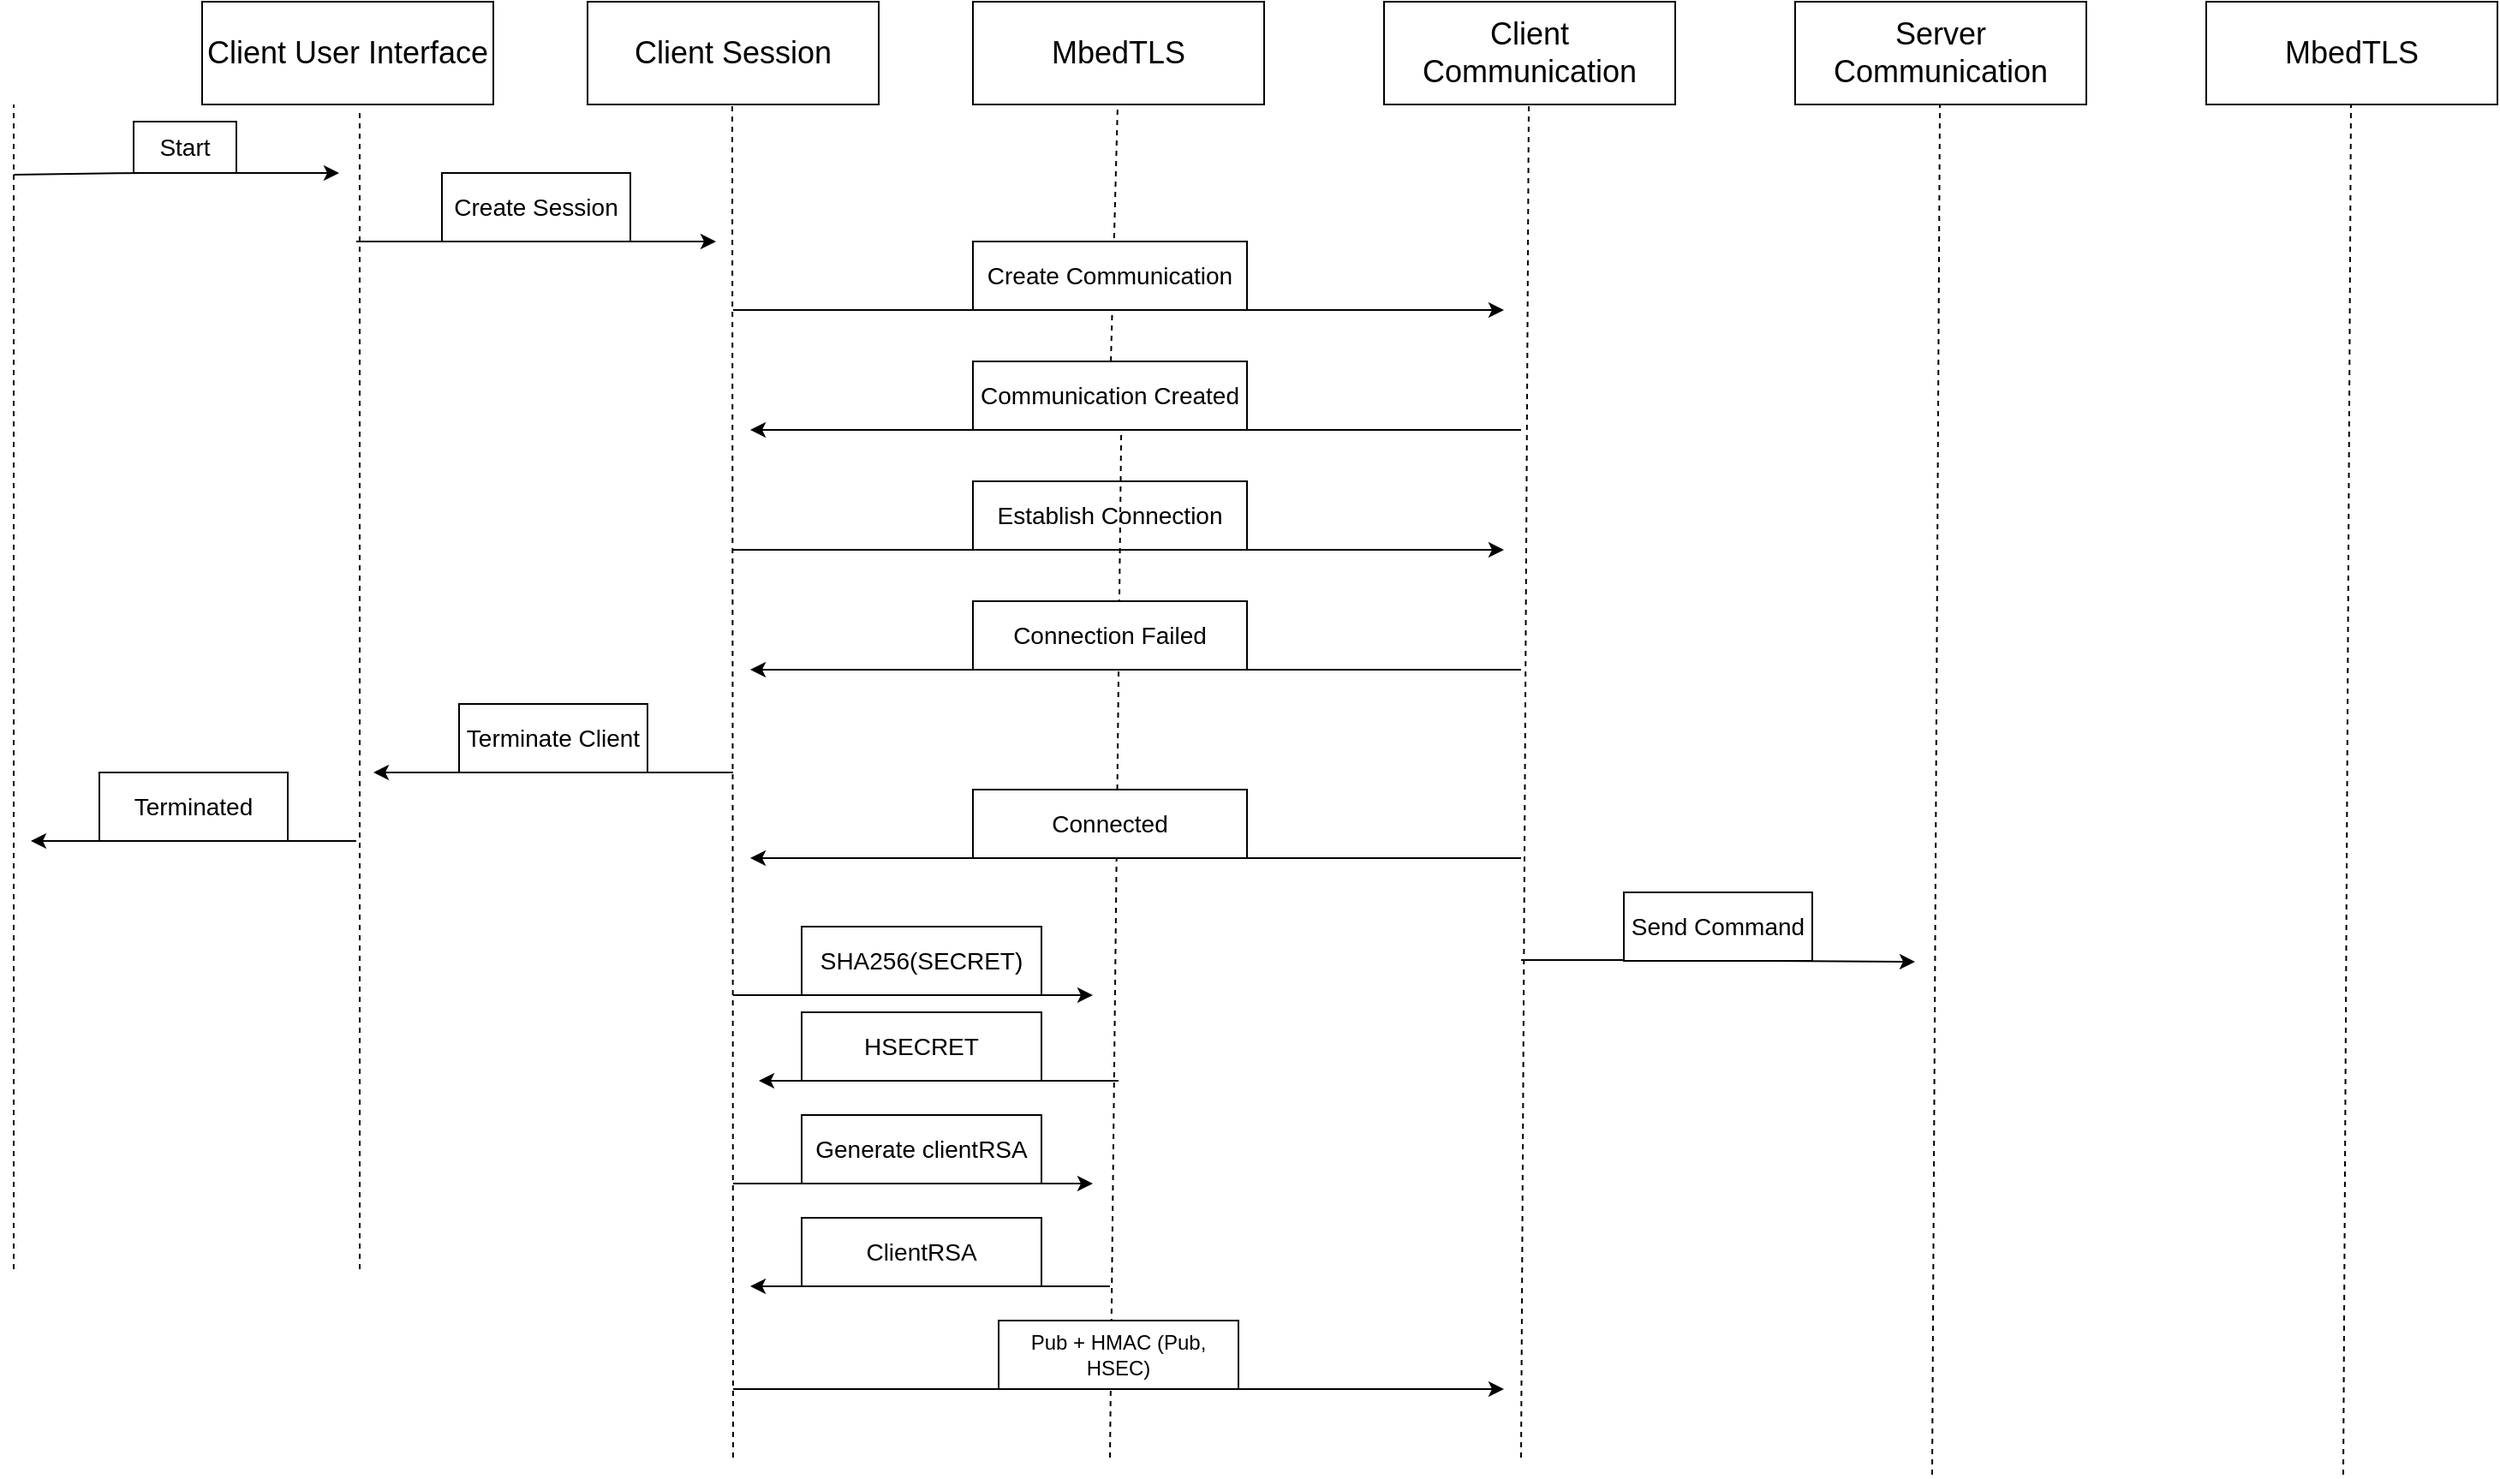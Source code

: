 <mxfile>
    <diagram id="zOqos-txQXJ23ppPBPeZ" name="Page-1">
        <mxGraphModel dx="3143" dy="1131" grid="1" gridSize="10" guides="1" tooltips="1" connect="1" arrows="1" fold="1" page="1" pageScale="1" pageWidth="850" pageHeight="1100" math="0" shadow="0">
            <root>
                <mxCell id="0"/>
                <mxCell id="1" parent="0"/>
                <mxCell id="19" style="edgeStyle=none;html=1;fontSize=14;" parent="1" edge="1">
                    <mxGeometry relative="1" as="geometry">
                        <mxPoint x="-760" y="121" as="sourcePoint"/>
                        <mxPoint x="-570" y="120" as="targetPoint"/>
                        <Array as="points">
                            <mxPoint x="-690" y="120"/>
                        </Array>
                    </mxGeometry>
                </mxCell>
                <mxCell id="28" value="&lt;font style=&quot;font-size: 18px;&quot;&gt;Client User Interface&lt;/font&gt;" style="whiteSpace=wrap;html=1;" parent="1" vertex="1">
                    <mxGeometry x="-650" y="20" width="170" height="60" as="geometry"/>
                </mxCell>
                <mxCell id="63" value="&lt;font style=&quot;font-size: 14px;&quot;&gt;Start&lt;/font&gt;" style="whiteSpace=wrap;html=1;" parent="1" vertex="1">
                    <mxGeometry x="-690" y="90" width="60" height="30" as="geometry"/>
                </mxCell>
                <mxCell id="65" value="&lt;font style=&quot;font-size: 18px;&quot;&gt;Client Session&lt;/font&gt;" style="whiteSpace=wrap;html=1;" parent="1" vertex="1">
                    <mxGeometry x="-425" y="20" width="170" height="60" as="geometry"/>
                </mxCell>
                <mxCell id="66" value="&lt;span style=&quot;font-size: 18px;&quot;&gt;MbedTLS&lt;/span&gt;" style="whiteSpace=wrap;html=1;" parent="1" vertex="1">
                    <mxGeometry x="-200" y="20" width="170" height="60" as="geometry"/>
                </mxCell>
                <mxCell id="67" value="&lt;span style=&quot;font-size: 18px;&quot;&gt;Client Communication&lt;/span&gt;" style="whiteSpace=wrap;html=1;" parent="1" vertex="1">
                    <mxGeometry x="40" y="20" width="170" height="60" as="geometry"/>
                </mxCell>
                <mxCell id="68" value="&lt;span style=&quot;font-size: 18px;&quot;&gt;Server Communication&lt;/span&gt;" style="whiteSpace=wrap;html=1;" parent="1" vertex="1">
                    <mxGeometry x="280" y="20" width="170" height="60" as="geometry"/>
                </mxCell>
                <mxCell id="69" value="&lt;span style=&quot;font-size: 18px;&quot;&gt;MbedTLS&lt;/span&gt;" style="whiteSpace=wrap;html=1;" parent="1" vertex="1">
                    <mxGeometry x="520" y="20" width="170" height="60" as="geometry"/>
                </mxCell>
                <mxCell id="70" value="&lt;font style=&quot;font-size: 14px;&quot;&gt;Create Session&lt;/font&gt;" style="whiteSpace=wrap;html=1;" parent="1" vertex="1">
                    <mxGeometry x="-510" y="120" width="110" height="40" as="geometry"/>
                </mxCell>
                <mxCell id="71" style="edgeStyle=none;html=1;exitX=1;exitY=0.5;exitDx=0;exitDy=0;fontSize=14;" parent="1" edge="1">
                    <mxGeometry relative="1" as="geometry">
                        <mxPoint x="-560" y="160" as="sourcePoint"/>
                        <mxPoint x="-350" y="160" as="targetPoint"/>
                        <Array as="points">
                            <mxPoint x="-510" y="160"/>
                        </Array>
                    </mxGeometry>
                </mxCell>
                <mxCell id="74" value="" style="endArrow=none;dashed=1;html=1;rounded=1;fontSize=14;targetPerimeterSpacing=0;entryX=0.541;entryY=1.033;entryDx=0;entryDy=0;entryPerimeter=0;" parent="1" target="28" edge="1">
                    <mxGeometry width="50" height="50" relative="1" as="geometry">
                        <mxPoint x="-558" y="760" as="sourcePoint"/>
                        <mxPoint x="-560" y="150" as="targetPoint"/>
                    </mxGeometry>
                </mxCell>
                <mxCell id="75" value="" style="endArrow=none;dashed=1;html=1;rounded=1;fontSize=14;targetPerimeterSpacing=0;entryX=0.541;entryY=1.033;entryDx=0;entryDy=0;entryPerimeter=0;" parent="1" edge="1">
                    <mxGeometry width="50" height="50" relative="1" as="geometry">
                        <mxPoint x="-340" y="870" as="sourcePoint"/>
                        <mxPoint x="-340.5" y="80.0" as="targetPoint"/>
                    </mxGeometry>
                </mxCell>
                <mxCell id="76" value="" style="endArrow=none;dashed=1;html=1;rounded=1;fontSize=14;targetPerimeterSpacing=0;entryX=0.541;entryY=1.033;entryDx=0;entryDy=0;entryPerimeter=0;startArrow=none;" parent="1" source="87" edge="1">
                    <mxGeometry width="50" height="50" relative="1" as="geometry">
                        <mxPoint x="-120" y="870" as="sourcePoint"/>
                        <mxPoint x="-115.5" y="80.0" as="targetPoint"/>
                    </mxGeometry>
                </mxCell>
                <mxCell id="77" value="" style="endArrow=none;dashed=1;html=1;rounded=1;fontSize=14;targetPerimeterSpacing=0;entryX=0.541;entryY=1.033;entryDx=0;entryDy=0;entryPerimeter=0;startArrow=none;" parent="1" edge="1">
                    <mxGeometry width="50" height="50" relative="1" as="geometry">
                        <mxPoint x="120" y="870" as="sourcePoint"/>
                        <mxPoint x="124.5" y="80" as="targetPoint"/>
                    </mxGeometry>
                </mxCell>
                <mxCell id="78" value="" style="endArrow=none;dashed=1;html=1;rounded=1;fontSize=14;targetPerimeterSpacing=0;entryX=0.541;entryY=1.033;entryDx=0;entryDy=0;entryPerimeter=0;" parent="1" edge="1">
                    <mxGeometry width="50" height="50" relative="1" as="geometry">
                        <mxPoint x="360" y="880" as="sourcePoint"/>
                        <mxPoint x="364.5" y="80" as="targetPoint"/>
                    </mxGeometry>
                </mxCell>
                <mxCell id="79" value="" style="endArrow=none;dashed=1;html=1;rounded=1;fontSize=14;targetPerimeterSpacing=0;entryX=0.541;entryY=1.033;entryDx=0;entryDy=0;entryPerimeter=0;" parent="1" edge="1">
                    <mxGeometry width="50" height="50" relative="1" as="geometry">
                        <mxPoint x="600" y="880" as="sourcePoint"/>
                        <mxPoint x="604.5" y="80" as="targetPoint"/>
                    </mxGeometry>
                </mxCell>
                <mxCell id="80" style="edgeStyle=none;html=1;exitX=1;exitY=0.5;exitDx=0;exitDy=0;fontSize=14;" parent="1" edge="1">
                    <mxGeometry relative="1" as="geometry">
                        <mxPoint x="-340" y="470" as="sourcePoint"/>
                        <mxPoint x="-550" y="470" as="targetPoint"/>
                        <Array as="points">
                            <mxPoint x="-460" y="470"/>
                        </Array>
                    </mxGeometry>
                </mxCell>
                <mxCell id="81" value="&lt;font style=&quot;font-size: 14px;&quot;&gt;Terminate Client&lt;/font&gt;" style="whiteSpace=wrap;html=1;" parent="1" vertex="1">
                    <mxGeometry x="-500" y="430" width="110" height="40" as="geometry"/>
                </mxCell>
                <mxCell id="82" value="" style="endArrow=none;dashed=1;html=1;rounded=1;fontSize=14;targetPerimeterSpacing=0;entryX=0.541;entryY=1.033;entryDx=0;entryDy=0;entryPerimeter=0;" parent="1" edge="1">
                    <mxGeometry width="50" height="50" relative="1" as="geometry">
                        <mxPoint x="-760" y="760" as="sourcePoint"/>
                        <mxPoint x="-760.0" y="80.0" as="targetPoint"/>
                        <Array as="points">
                            <mxPoint x="-760" y="360"/>
                        </Array>
                    </mxGeometry>
                </mxCell>
                <mxCell id="83" style="edgeStyle=none;html=1;exitX=1;exitY=0.5;exitDx=0;exitDy=0;fontSize=14;" parent="1" edge="1">
                    <mxGeometry relative="1" as="geometry">
                        <mxPoint x="-560" y="510" as="sourcePoint"/>
                        <mxPoint x="-750" y="510" as="targetPoint"/>
                        <Array as="points"/>
                    </mxGeometry>
                </mxCell>
                <mxCell id="84" value="&lt;font style=&quot;font-size: 14px;&quot;&gt;Terminated&lt;/font&gt;" style="whiteSpace=wrap;html=1;" parent="1" vertex="1">
                    <mxGeometry x="-710" y="470" width="110" height="40" as="geometry"/>
                </mxCell>
                <mxCell id="85" style="edgeStyle=none;html=1;exitX=1;exitY=0.5;exitDx=0;exitDy=0;fontSize=14;" parent="1" edge="1">
                    <mxGeometry relative="1" as="geometry">
                        <mxPoint x="-340" y="200" as="sourcePoint"/>
                        <mxPoint x="110" y="200" as="targetPoint"/>
                        <Array as="points">
                            <mxPoint x="-290" y="200"/>
                        </Array>
                    </mxGeometry>
                </mxCell>
                <mxCell id="86" value="&lt;font style=&quot;font-size: 14px;&quot;&gt;Create Communication&lt;/font&gt;" style="whiteSpace=wrap;html=1;" parent="1" vertex="1">
                    <mxGeometry x="-200" y="160" width="160" height="40" as="geometry"/>
                </mxCell>
                <mxCell id="89" value="" style="endArrow=classic;html=1;rounded=1;fontSize=14;targetPerimeterSpacing=0;" parent="1" edge="1">
                    <mxGeometry width="50" height="50" relative="1" as="geometry">
                        <mxPoint x="120" y="270" as="sourcePoint"/>
                        <mxPoint x="-330" y="270" as="targetPoint"/>
                        <Array as="points">
                            <mxPoint x="-100" y="270"/>
                        </Array>
                    </mxGeometry>
                </mxCell>
                <mxCell id="90" style="edgeStyle=none;html=1;exitX=1;exitY=0.5;exitDx=0;exitDy=0;fontSize=14;" parent="1" edge="1">
                    <mxGeometry relative="1" as="geometry">
                        <mxPoint x="-340" y="340" as="sourcePoint"/>
                        <mxPoint x="110" y="340" as="targetPoint"/>
                        <Array as="points">
                            <mxPoint x="-290" y="340"/>
                        </Array>
                    </mxGeometry>
                </mxCell>
                <mxCell id="92" value="&lt;font style=&quot;font-size: 14px;&quot;&gt;Establish Connection&lt;/font&gt;" style="whiteSpace=wrap;html=1;" parent="1" vertex="1">
                    <mxGeometry x="-200" y="300" width="160" height="40" as="geometry"/>
                </mxCell>
                <mxCell id="93" value="" style="endArrow=none;dashed=1;html=1;rounded=1;fontSize=14;entryX=0.541;entryY=1.033;entryDx=0;entryDy=0;entryPerimeter=0;" parent="1" target="87" edge="1">
                    <mxGeometry width="50" height="50" relative="1" as="geometry">
                        <mxPoint x="-120" y="870" as="sourcePoint"/>
                        <mxPoint x="-115.5" y="80" as="targetPoint"/>
                    </mxGeometry>
                </mxCell>
                <mxCell id="87" value="&lt;font style=&quot;font-size: 14px;&quot;&gt;Communication Created&lt;/font&gt;" style="whiteSpace=wrap;html=1;" parent="1" vertex="1">
                    <mxGeometry x="-200" y="230" width="160" height="40" as="geometry"/>
                </mxCell>
                <mxCell id="94" value="&lt;font style=&quot;font-size: 14px;&quot;&gt;Connection Failed&lt;/font&gt;" style="whiteSpace=wrap;html=1;" parent="1" vertex="1">
                    <mxGeometry x="-200" y="370" width="160" height="40" as="geometry"/>
                </mxCell>
                <mxCell id="95" value="" style="endArrow=classic;html=1;rounded=1;fontSize=14;targetPerimeterSpacing=0;" parent="1" edge="1">
                    <mxGeometry width="50" height="50" relative="1" as="geometry">
                        <mxPoint x="120" y="410" as="sourcePoint"/>
                        <mxPoint x="-330" y="410" as="targetPoint"/>
                        <Array as="points">
                            <mxPoint x="-100" y="410"/>
                        </Array>
                    </mxGeometry>
                </mxCell>
                <mxCell id="96" value="&lt;font style=&quot;font-size: 14px;&quot;&gt;Connected&lt;/font&gt;" style="whiteSpace=wrap;html=1;" parent="1" vertex="1">
                    <mxGeometry x="-200" y="480" width="160" height="40" as="geometry"/>
                </mxCell>
                <mxCell id="97" value="" style="endArrow=classic;html=1;rounded=1;fontSize=14;targetPerimeterSpacing=0;" parent="1" edge="1">
                    <mxGeometry width="50" height="50" relative="1" as="geometry">
                        <mxPoint x="120" y="520" as="sourcePoint"/>
                        <mxPoint x="-330" y="520" as="targetPoint"/>
                        <Array as="points">
                            <mxPoint x="-100" y="520"/>
                        </Array>
                    </mxGeometry>
                </mxCell>
                <mxCell id="98" style="edgeStyle=none;html=1;exitX=1;exitY=0.5;exitDx=0;exitDy=0;fontSize=14;" parent="1" edge="1">
                    <mxGeometry relative="1" as="geometry">
                        <mxPoint x="-340" y="600" as="sourcePoint"/>
                        <mxPoint x="-130" y="600" as="targetPoint"/>
                        <Array as="points">
                            <mxPoint x="-290" y="600"/>
                        </Array>
                    </mxGeometry>
                </mxCell>
                <mxCell id="99" value="&lt;font style=&quot;font-size: 14px;&quot;&gt;SHA256(SECRET)&lt;/font&gt;" style="whiteSpace=wrap;html=1;" parent="1" vertex="1">
                    <mxGeometry x="-300" y="560" width="140" height="40" as="geometry"/>
                </mxCell>
                <mxCell id="100" style="edgeStyle=none;html=1;fontSize=14;" parent="1" edge="1">
                    <mxGeometry relative="1" as="geometry">
                        <mxPoint x="-115" y="650" as="sourcePoint"/>
                        <mxPoint x="-325" y="650" as="targetPoint"/>
                        <Array as="points">
                            <mxPoint x="-165" y="650"/>
                            <mxPoint x="-235" y="650"/>
                        </Array>
                    </mxGeometry>
                </mxCell>
                <mxCell id="101" value="&lt;font style=&quot;font-size: 14px;&quot;&gt;HSECRET&lt;/font&gt;" style="whiteSpace=wrap;html=1;" parent="1" vertex="1">
                    <mxGeometry x="-300" y="610" width="140" height="40" as="geometry"/>
                </mxCell>
                <mxCell id="102" style="edgeStyle=none;html=1;exitX=1;exitY=0.5;exitDx=0;exitDy=0;fontSize=14;" parent="1" edge="1">
                    <mxGeometry relative="1" as="geometry">
                        <mxPoint x="-340" y="710" as="sourcePoint"/>
                        <mxPoint x="-130" y="710" as="targetPoint"/>
                        <Array as="points">
                            <mxPoint x="-290" y="710"/>
                        </Array>
                    </mxGeometry>
                </mxCell>
                <mxCell id="103" value="&lt;font style=&quot;font-size: 14px;&quot;&gt;Generate clientRSA&lt;/font&gt;" style="whiteSpace=wrap;html=1;" parent="1" vertex="1">
                    <mxGeometry x="-300" y="670" width="140" height="40" as="geometry"/>
                </mxCell>
                <mxCell id="104" style="edgeStyle=none;html=1;fontSize=14;" parent="1" edge="1">
                    <mxGeometry relative="1" as="geometry">
                        <mxPoint x="-120" y="770" as="sourcePoint"/>
                        <mxPoint x="-330" y="770" as="targetPoint"/>
                        <Array as="points">
                            <mxPoint x="-170" y="770"/>
                            <mxPoint x="-240" y="770"/>
                        </Array>
                    </mxGeometry>
                </mxCell>
                <mxCell id="105" value="&lt;span style=&quot;font-size: 14px;&quot;&gt;ClientRSA&lt;/span&gt;" style="whiteSpace=wrap;html=1;" parent="1" vertex="1">
                    <mxGeometry x="-300" y="730" width="140" height="40" as="geometry"/>
                </mxCell>
                <mxCell id="107" style="edgeStyle=none;html=1;fontSize=14;" parent="1" edge="1">
                    <mxGeometry relative="1" as="geometry">
                        <mxPoint x="-340" y="830" as="sourcePoint"/>
                        <mxPoint x="110" y="830" as="targetPoint"/>
                        <Array as="points">
                            <mxPoint x="-285" y="830"/>
                        </Array>
                    </mxGeometry>
                </mxCell>
                <mxCell id="108" value="Pub + HMAC (Pub, HSEC)" style="whiteSpace=wrap;html=1;" parent="1" vertex="1">
                    <mxGeometry x="-185" y="790" width="140" height="40" as="geometry"/>
                </mxCell>
                <mxCell id="136" style="edgeStyle=none;html=1;exitX=1;exitY=0.5;exitDx=0;exitDy=0;fontSize=14;" parent="1" edge="1">
                    <mxGeometry relative="1" as="geometry">
                        <mxPoint x="120" y="579.5" as="sourcePoint"/>
                        <mxPoint x="350" y="580.5" as="targetPoint"/>
                        <Array as="points">
                            <mxPoint x="170" y="579.5"/>
                        </Array>
                    </mxGeometry>
                </mxCell>
                <mxCell id="140" value="&lt;font style=&quot;font-size: 14px;&quot;&gt;Send Command&lt;/font&gt;" style="whiteSpace=wrap;html=1;" parent="1" vertex="1">
                    <mxGeometry x="180" y="540" width="110" height="40" as="geometry"/>
                </mxCell>
            </root>
        </mxGraphModel>
    </diagram>
</mxfile>